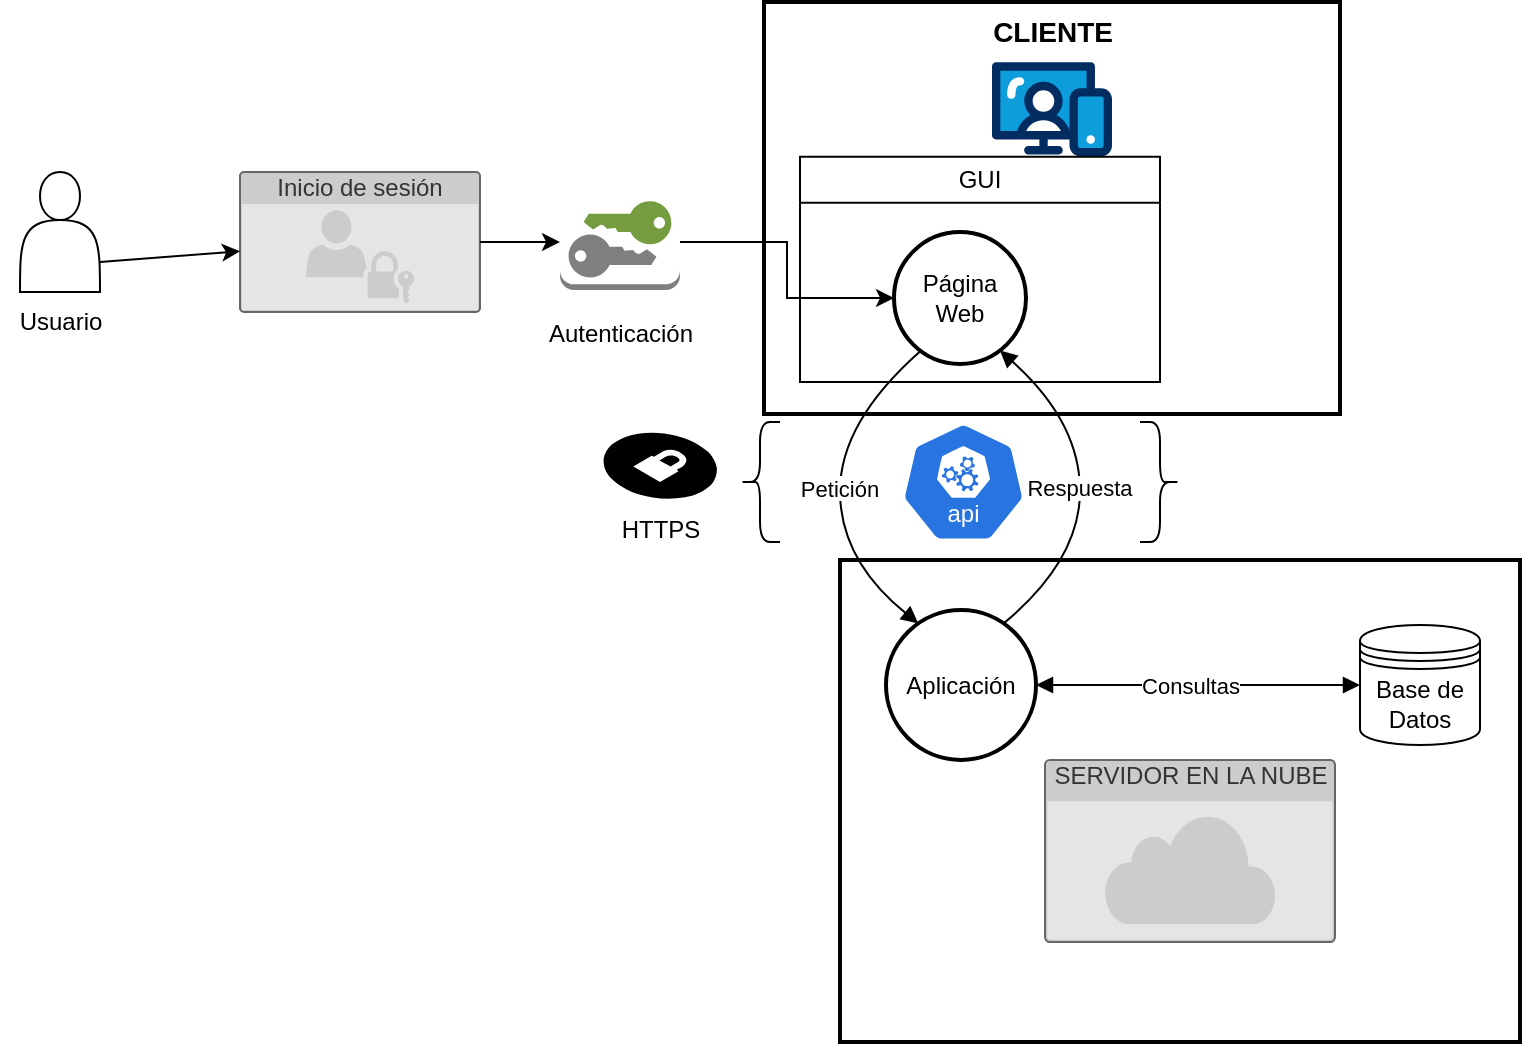 <mxfile version="24.8.0">
  <diagram name="Página-1" id="WxadNNkPlmH1iVaN_wy6">
    <mxGraphModel dx="1889" dy="630" grid="1" gridSize="10" guides="1" tooltips="1" connect="1" arrows="1" fold="1" page="1" pageScale="1" pageWidth="827" pageHeight="1169" math="0" shadow="0">
      <root>
        <mxCell id="0" />
        <mxCell id="1" parent="0" />
        <mxCell id="2" value="" style="whiteSpace=wrap;strokeWidth=2;" parent="1" vertex="1">
          <mxGeometry x="220" y="329" width="340" height="241" as="geometry" />
        </mxCell>
        <mxCell id="3" value="" style="whiteSpace=wrap;strokeWidth=2;" parent="1" vertex="1">
          <mxGeometry x="182" y="50" width="288" height="206" as="geometry" />
        </mxCell>
        <mxCell id="4" value="Página Web" style="ellipse;aspect=fixed;strokeWidth=2;whiteSpace=wrap;perimeterSpacing=0;" parent="1" vertex="1">
          <mxGeometry x="247" y="165" width="66" height="66" as="geometry" />
        </mxCell>
        <mxCell id="5" value="Aplicación" style="ellipse;aspect=fixed;strokeWidth=2;whiteSpace=wrap;" parent="1" vertex="1">
          <mxGeometry x="243" y="354" width="75" height="75" as="geometry" />
        </mxCell>
        <mxCell id="6" value="Petición" style="curved=1;startArrow=none;endArrow=block;exitX=0.12;exitY=1.01;entryX=0.15;entryY=0;" parent="1" source="4" target="5" edge="1">
          <mxGeometry relative="1" as="geometry">
            <Array as="points">
              <mxPoint x="220" y="260" />
              <mxPoint x="220" y="329" />
            </Array>
          </mxGeometry>
        </mxCell>
        <mxCell id="7" value="Respuesta" style="curved=1;startArrow=none;endArrow=block;exitX=0.85;exitY=0;entryX=0.89;entryY=1.01;" parent="1" source="5" target="4" edge="1">
          <mxGeometry relative="1" as="geometry">
            <Array as="points">
              <mxPoint x="340" y="329" />
              <mxPoint x="340" y="260" />
            </Array>
          </mxGeometry>
        </mxCell>
        <mxCell id="_3mTjwF_XePvwmUguqEE-8" value="" style="edgeStyle=orthogonalEdgeStyle;rounded=0;orthogonalLoop=1;jettySize=auto;html=1;" parent="1" target="4" edge="1" source="nmIVlAX9nWCSrf9puVlY-12">
          <mxGeometry relative="1" as="geometry">
            <mxPoint x="160" y="179.957" as="sourcePoint" />
          </mxGeometry>
        </mxCell>
        <mxCell id="_3mTjwF_XePvwmUguqEE-10" value="Base de Datos" style="shape=datastore;whiteSpace=wrap;html=1;" parent="1" vertex="1">
          <mxGeometry x="480" y="361.5" width="60" height="60" as="geometry" />
        </mxCell>
        <mxCell id="_3mTjwF_XePvwmUguqEE-13" value="&lt;b&gt;&lt;font style=&quot;font-size: 14px;&quot;&gt;CLIENTE&lt;/font&gt;&lt;/b&gt;" style="text;html=1;align=center;verticalAlign=middle;resizable=0;points=[];autosize=1;strokeColor=none;fillColor=none;" parent="1" vertex="1">
          <mxGeometry x="286" y="50" width="80" height="30" as="geometry" />
        </mxCell>
        <mxCell id="_3mTjwF_XePvwmUguqEE-14" value="" style="endArrow=block;startArrow=block;endFill=1;startFill=1;html=1;rounded=0;exitX=1;exitY=0.5;exitDx=0;exitDy=0;entryX=0;entryY=0.5;entryDx=0;entryDy=0;" parent="1" source="5" target="_3mTjwF_XePvwmUguqEE-10" edge="1">
          <mxGeometry width="160" relative="1" as="geometry">
            <mxPoint x="240" y="400" as="sourcePoint" />
            <mxPoint x="400" y="400" as="targetPoint" />
          </mxGeometry>
        </mxCell>
        <mxCell id="_3mTjwF_XePvwmUguqEE-15" value="Consultas" style="edgeLabel;html=1;align=center;verticalAlign=middle;resizable=0;points=[];" parent="_3mTjwF_XePvwmUguqEE-14" vertex="1" connectable="0">
          <mxGeometry x="-0.114" y="-1" relative="1" as="geometry">
            <mxPoint x="5" y="-1" as="offset" />
          </mxGeometry>
        </mxCell>
        <mxCell id="nmIVlAX9nWCSrf9puVlY-7" value="Inicio de sesión" style="html=1;whiteSpace=wrap;strokeColor=#666666;fillColor=#CCCCCC;labelPosition=center;verticalLabelPosition=middle;verticalAlign=top;align=center;fontSize=12;outlineConnect=0;spacingTop=-6;fontColor=#333333;sketch=0;shape=mxgraph.sitemap.login;" vertex="1" parent="1">
          <mxGeometry x="-80" y="135" width="120" height="70" as="geometry" />
        </mxCell>
        <mxCell id="nmIVlAX9nWCSrf9puVlY-9" value="SERVIDOR EN LA NUBE" style="html=1;whiteSpace=wrap;labelPosition=center;verticalLabelPosition=middle;verticalAlign=top;align=center;fontSize=12;outlineConnect=0;spacingTop=-6;sketch=0;shape=mxgraph.sitemap.cloud;fillColor=#CCCCCC;fontColor=#333333;strokeColor=#666666;fillStyle=auto;" vertex="1" parent="1">
          <mxGeometry x="322.5" y="429" width="145" height="91" as="geometry" />
        </mxCell>
        <mxCell id="nmIVlAX9nWCSrf9puVlY-10" value="" style="group" vertex="1" connectable="0" parent="1">
          <mxGeometry x="-200" y="135" width="60" height="90" as="geometry" />
        </mxCell>
        <mxCell id="_3mTjwF_XePvwmUguqEE-11" value="" style="shape=actor;whiteSpace=wrap;html=1;movable=1;resizable=1;rotatable=1;deletable=1;editable=1;locked=0;connectable=1;" parent="nmIVlAX9nWCSrf9puVlY-10" vertex="1">
          <mxGeometry x="10" width="40" height="60" as="geometry" />
        </mxCell>
        <mxCell id="_3mTjwF_XePvwmUguqEE-12" value="Usuario" style="text;html=1;align=center;verticalAlign=middle;resizable=1;points=[];autosize=1;strokeColor=none;fillColor=none;movable=1;rotatable=1;deletable=1;editable=1;locked=0;connectable=1;" parent="nmIVlAX9nWCSrf9puVlY-10" vertex="1">
          <mxGeometry y="60" width="60" height="30" as="geometry" />
        </mxCell>
        <mxCell id="nmIVlAX9nWCSrf9puVlY-11" value="" style="endArrow=classic;html=1;rounded=0;exitX=1;exitY=0.75;exitDx=0;exitDy=0;" edge="1" parent="1" source="_3mTjwF_XePvwmUguqEE-11" target="nmIVlAX9nWCSrf9puVlY-7">
          <mxGeometry width="50" height="50" relative="1" as="geometry">
            <mxPoint x="-90" y="270" as="sourcePoint" />
            <mxPoint x="-40" y="220" as="targetPoint" />
          </mxGeometry>
        </mxCell>
        <mxCell id="nmIVlAX9nWCSrf9puVlY-12" value="" style="outlineConnect=0;dashed=0;verticalLabelPosition=bottom;verticalAlign=top;align=center;html=1;shape=mxgraph.aws3.long_term_security_credential;fillColor=#ffffff;gradientColor=none;" vertex="1" parent="1">
          <mxGeometry x="80" y="146" width="60" height="48" as="geometry" />
        </mxCell>
        <mxCell id="nmIVlAX9nWCSrf9puVlY-13" value="Autenticación" style="text;html=1;align=center;verticalAlign=middle;resizable=0;points=[];autosize=1;strokeColor=none;fillColor=none;" vertex="1" parent="1">
          <mxGeometry x="60" y="201" width="100" height="30" as="geometry" />
        </mxCell>
        <mxCell id="nmIVlAX9nWCSrf9puVlY-14" value="" style="edgeStyle=none;orthogonalLoop=1;jettySize=auto;html=1;rounded=0;entryX=0;entryY=0.5;entryDx=0;entryDy=0;entryPerimeter=0;exitX=1;exitY=0.5;exitDx=0;exitDy=0;exitPerimeter=0;" edge="1" parent="1" source="nmIVlAX9nWCSrf9puVlY-7" target="nmIVlAX9nWCSrf9puVlY-12">
          <mxGeometry width="100" relative="1" as="geometry">
            <mxPoint x="-50" y="270" as="sourcePoint" />
            <mxPoint x="50" y="270" as="targetPoint" />
            <Array as="points" />
          </mxGeometry>
        </mxCell>
        <mxCell id="nmIVlAX9nWCSrf9puVlY-15" value="" style="verticalLabelPosition=bottom;aspect=fixed;html=1;shape=mxgraph.salesforce.web;" vertex="1" parent="1">
          <mxGeometry x="296" y="80" width="60" height="47.4" as="geometry" />
        </mxCell>
        <mxCell id="nmIVlAX9nWCSrf9puVlY-16" value="&lt;span style=&quot;font-weight: 400;&quot;&gt;GUI&lt;/span&gt;" style="swimlane;whiteSpace=wrap;html=1;startSize=23;" vertex="1" parent="1">
          <mxGeometry x="200" y="127.4" width="180" height="112.6" as="geometry" />
        </mxCell>
        <mxCell id="nmIVlAX9nWCSrf9puVlY-17" value="" style="aspect=fixed;sketch=0;html=1;dashed=0;whitespace=wrap;verticalLabelPosition=bottom;verticalAlign=top;fillColor=#2875E2;strokeColor=#ffffff;points=[[0.005,0.63,0],[0.1,0.2,0],[0.9,0.2,0],[0.5,0,0],[0.995,0.63,0],[0.72,0.99,0],[0.5,1,0],[0.28,0.99,0]];shape=mxgraph.kubernetes.icon2;kubernetesLabel=1;prIcon=api" vertex="1" parent="1">
          <mxGeometry x="250.5" y="260" width="62.5" height="60" as="geometry" />
        </mxCell>
        <mxCell id="nmIVlAX9nWCSrf9puVlY-23" value="" style="group" vertex="1" connectable="0" parent="1">
          <mxGeometry x="100" y="265" width="60" height="64" as="geometry" />
        </mxCell>
        <mxCell id="nmIVlAX9nWCSrf9puVlY-21" value="" style="verticalLabelPosition=bottom;html=1;verticalAlign=top;strokeWidth=1;align=center;outlineConnect=0;dashed=0;outlineConnect=0;shape=mxgraph.aws3d.secureConnection;fillColor=#000000;strokeColor=#ffffff;aspect=fixed;" vertex="1" parent="nmIVlAX9nWCSrf9puVlY-23">
          <mxGeometry x="1.5" width="57.0" height="34" as="geometry" />
        </mxCell>
        <mxCell id="nmIVlAX9nWCSrf9puVlY-22" value="HTTPS" style="text;html=1;align=center;verticalAlign=middle;resizable=0;points=[];autosize=1;strokeColor=none;fillColor=none;" vertex="1" parent="nmIVlAX9nWCSrf9puVlY-23">
          <mxGeometry y="34" width="60" height="30" as="geometry" />
        </mxCell>
        <mxCell id="nmIVlAX9nWCSrf9puVlY-24" value="" style="shape=curlyBracket;whiteSpace=wrap;html=1;rounded=1;labelPosition=left;verticalLabelPosition=middle;align=right;verticalAlign=middle;" vertex="1" parent="1">
          <mxGeometry x="170" y="260" width="20" height="60" as="geometry" />
        </mxCell>
        <mxCell id="nmIVlAX9nWCSrf9puVlY-25" value="" style="shape=curlyBracket;whiteSpace=wrap;html=1;rounded=1;labelPosition=left;verticalLabelPosition=middle;align=right;verticalAlign=middle;rotation=-180;size=0.5;" vertex="1" parent="1">
          <mxGeometry x="370" y="260" width="20" height="60" as="geometry" />
        </mxCell>
      </root>
    </mxGraphModel>
  </diagram>
</mxfile>
